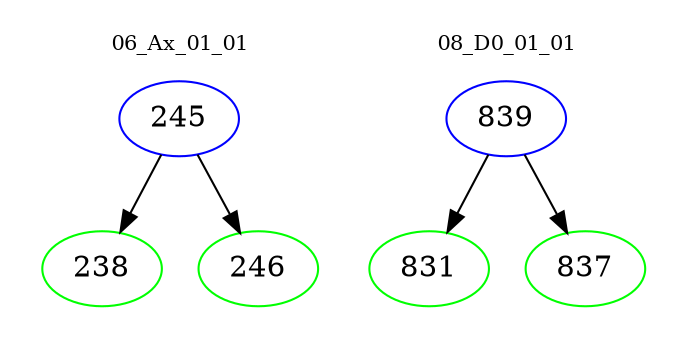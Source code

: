 digraph{
subgraph cluster_0 {
color = white
label = "06_Ax_01_01";
fontsize=10;
T0_245 [label="245", color="blue"]
T0_245 -> T0_238 [color="black"]
T0_238 [label="238", color="green"]
T0_245 -> T0_246 [color="black"]
T0_246 [label="246", color="green"]
}
subgraph cluster_1 {
color = white
label = "08_D0_01_01";
fontsize=10;
T1_839 [label="839", color="blue"]
T1_839 -> T1_831 [color="black"]
T1_831 [label="831", color="green"]
T1_839 -> T1_837 [color="black"]
T1_837 [label="837", color="green"]
}
}
